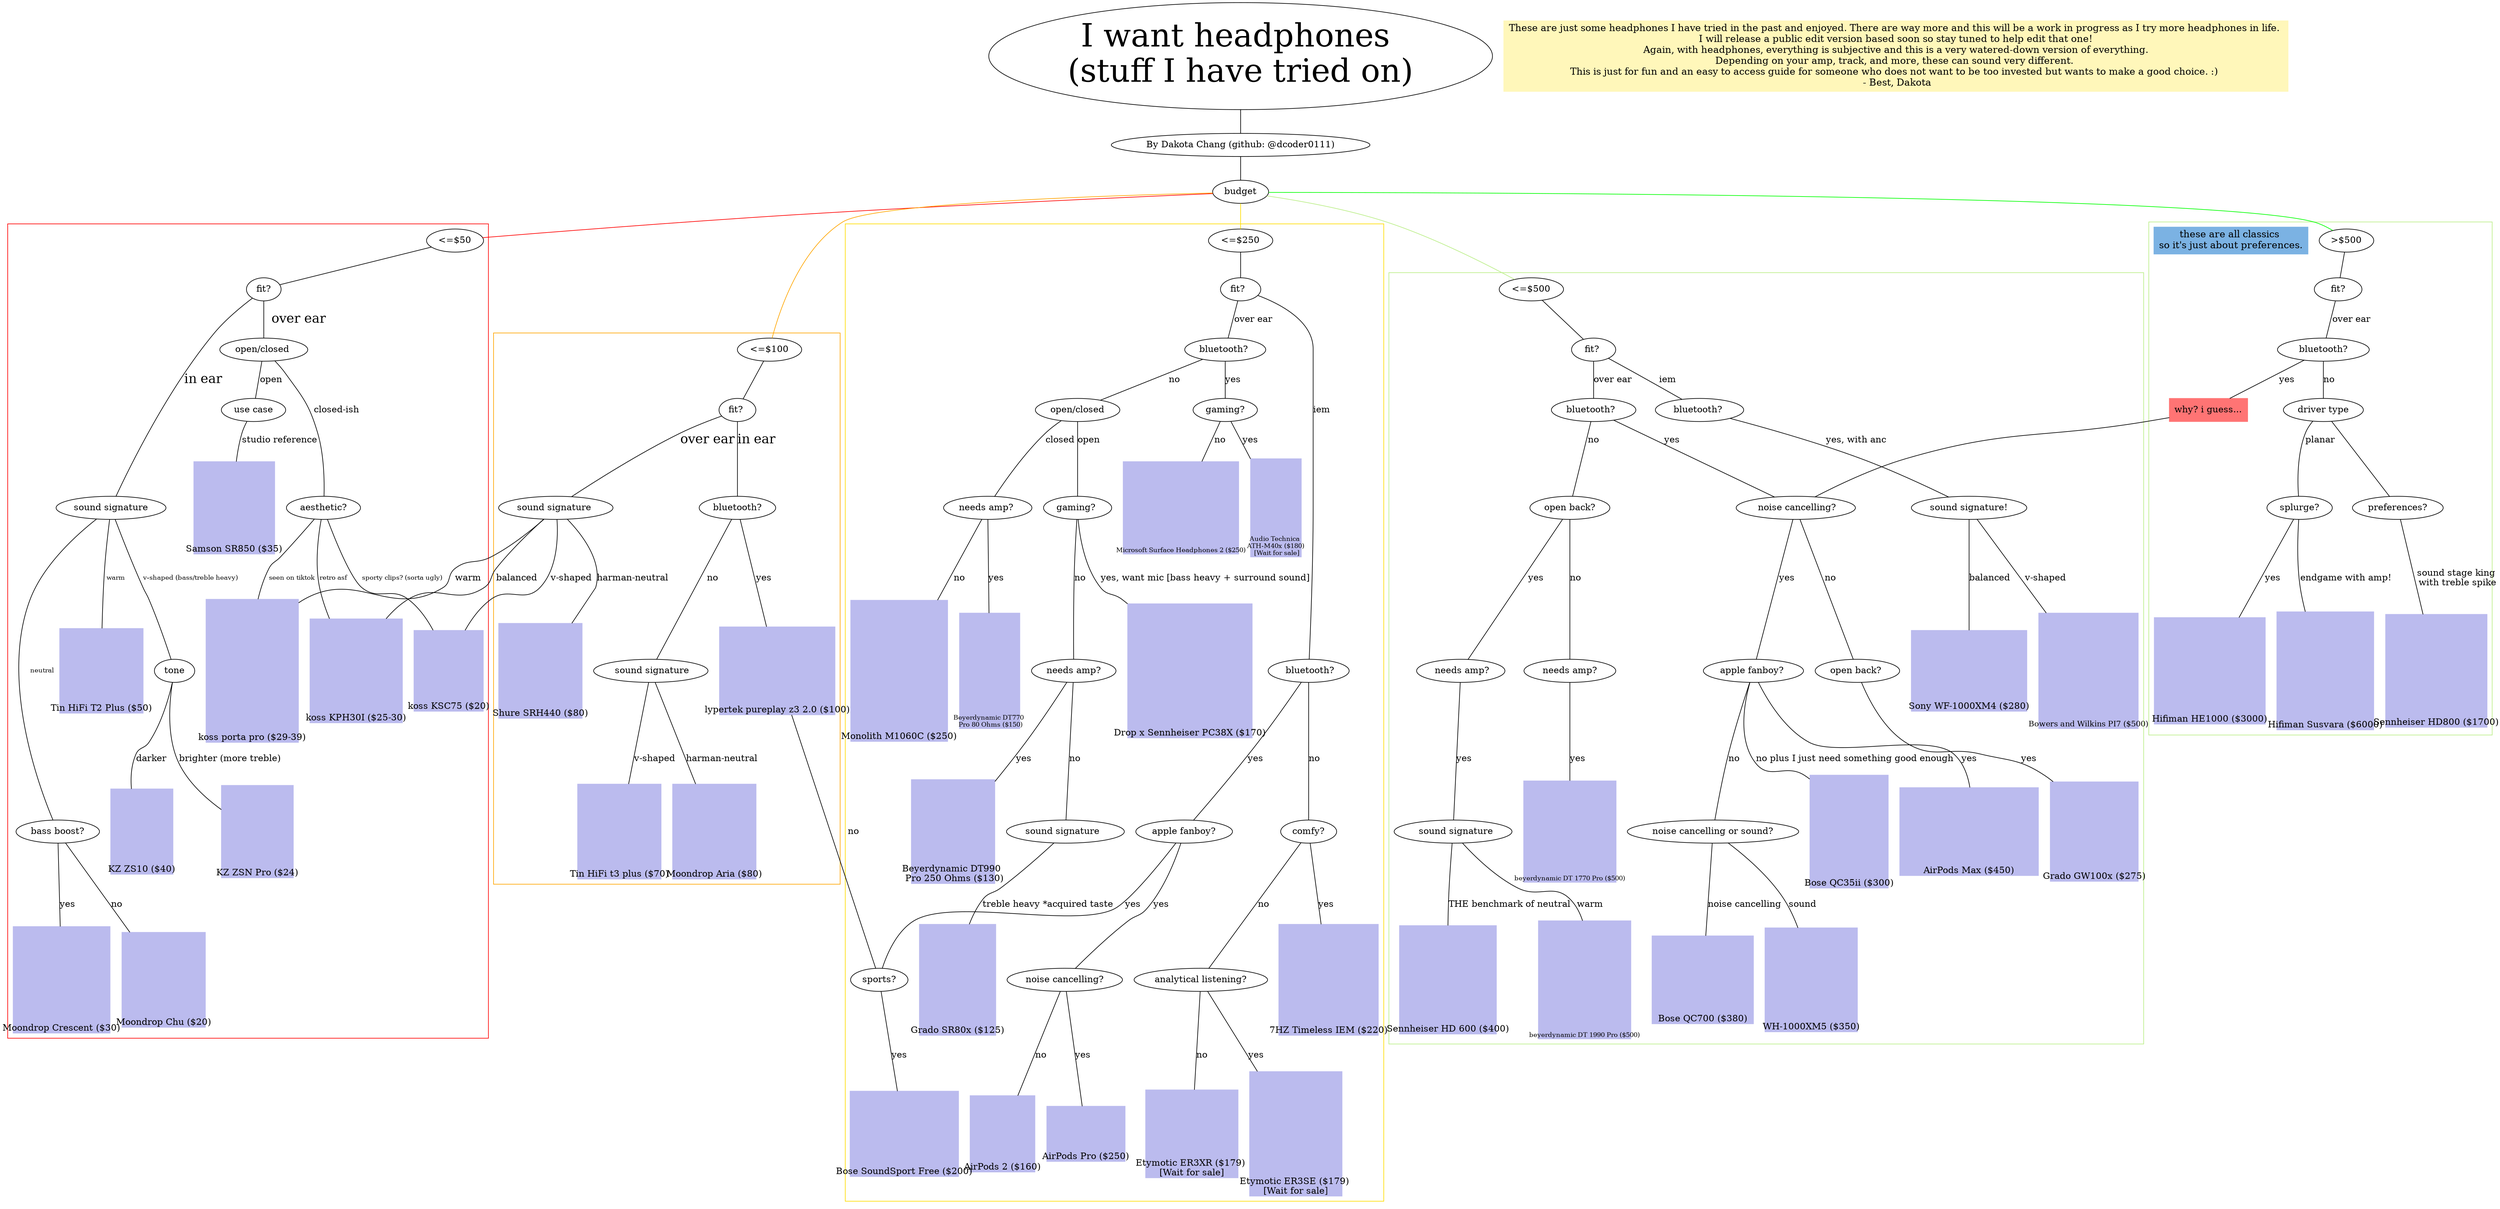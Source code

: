 digraph headphones {
    graph [fontname = "Sans", compound=true, labelloc="b"];
    node [shape=oval];
    edge [dir=none];
    
    bgcolor=white;
    "I want headphones \n(stuff I have tried on)" [fontsize="50pt"];
    "These are just some headphones I have tried in the past and enjoyed. There are way more and this will be a work in progress as I try more headphones in life. \n I will release a public edit version based soon so stay tuned to help edit that one! \n Again, with headphones, everything is subjective and this is a very watered-down version of everything. \nDepending on your amp, track, and more, these can sound very different. \nThis is just for fun and an easy to access guide for someone who does not want to be too invested but wants to make a good choice. :) \n - Best, Dakota" [fontsize="15", shape=rectangle, color="#fff7ba", style="filled"]

    "I want headphones \n(stuff I have tried on)"->"By Dakota Chang (github: @dcoder0111)"->"budget";
    "budget"->"<=$50" [color="red", penwidth=1.0, fontsize="20pt"];
    "budget"->"<=$100" [color="orange", penwidth=1.0, fontsize="20pt"];
    "budget"->"<=$250"[color="#ffdd00", penwidth=1.0, fontsize="20pt"];
    "budget"-> "<=$500" [color="#bbee88", penwidth=1.0, fontsize="20pt"];
    "budget"->">$500" [color="green", penwidth=1.0, fontsize="20pt"];
    
    // aesthetics of graph
    "<=$50" -> "<=$100" -> "<=$250" -> "<=$500" -> ">$500" [color="transparent"];
    subgraph headphones{
        node [color="#bbbbee", style=filled, shape=rectangle];
        // over ear
        "koss porta pro ($29-39)"[
            height="3.1",
            width="2",
            imagepos="tc",
            fixedsize=true,
            labelloc="b",
            image="img/koss_porta_pro.jpg"
        ]
        "koss KSC75 ($20)"[
            height="1.75",
            width="1.5",
            imagepos="tc",
            fixedsize=true,
            labelloc="b",
            image="img/koss_ksc75.jpg"
        ]
        "koss KPH30I ($25-30)"[
            height="2.25",
            width="2",
            imagepos="tc",
            fixedsize=true,
            labelloc="b",
            image="img/koss_kph30i.jpeg"
        ]
        "Samson SR850 ($35)"[
            height="2",
            width="1.75",
            imagepos="tc",
            fixedsize=true,
            labelloc="b",
            image="img/samson_sr850.jpg"
        ]
        // iem
        "KZ ZSN Pro ($24)"[
            height="2",
            width="1.55",
            imagepos="tc",
            fixedsize=true,
            labelloc="b",
            image="img/kz_zsnpro.jpg"
        ]
        "KZ ZS10 ($40)"[
            height="1.85",
            width="1.35",
            imagepos="tc",
            fixedsize=true,
            labelloc="b",
            image="img/kz_zs10.jpg"
        ]
        "Moondrop Crescent ($30)"[
            height="2.3",
            width="2.1",
            imagepos="tc",
            fixedsize=true,
            labelloc="b",
            image="img/moondrop_crescent.webp"
        ]
        "Moondrop Chu ($20)"[
            height="2.05",
            width="1.8",
            imagepos="tc",
            fixedsize=true,
            labelloc="b",
            image="img/moondrop_chu.jpeg"
        ]
        "Tin HiFi T2 Plus ($50)"[
            height="1.83",
            width="1.8",
            imagepos="tc",
            fixedsize=true,
            labelloc="b",
            image="img/tin_hifi_t2_plus.jpg"
        ]
        
        // over ear
        "Shure SRH440 ($80)" [
            height="2.05",
            width="1.8",
            imagepos="tc",
            fixedsize=true,
            labelloc="b",
            image="img/shure_srh440.jpeg"
        ] // harman

        // iem
        "Tin HiFi t3 plus ($70)"[
            height="2.05",
            width="1.8",
            imagepos="tc",
            fixedsize=true,
            labelloc="b",
            image="img/tin_hifi_t3_plus.jpeg"
        ] //v-shaped
        "Moondrop Aria ($80)"[
            height="2.05",
            width="1.8",
            imagepos="tc",
            fixedsize=true,
            labelloc="b",
            image="img/moondrop_aria.webp"
        ] //Harman-neutral
        "lypertek pureplay z3 2.0 ($100)"[
            height="1.9",
            width="2.5",
            imagepos="tc",
            fixedsize=true,
            labelloc="b",
            image="img/lyptertek_pureplay.jpg"
        ] //bluetooth neutral+bass boost
        
        // over ear
        "Grado SR80x ($125)"[
            height="2.4",
            width="1.65",
            imagepos="tc",
            fixedsize=true,
            labelloc="b",
            image="img/grado_sr80x.jpg"
        ] 
        "Beyerdynamic DT990 \n Pro 250 Ohms ($130)"[
            height="2.25",
            width="1.8",
            imagepos="tc",
            fixedsize=true,
            labelloc="b",
            image="img/beyerdynamic_dt990_pro_250.webp"
        ]  //open needs amp
        "Beyerdynamic DT770 \n Pro 80 Ohms ($150)"[
            height="2.5",
            width="1.3",
            imagepos="tc",
            fixedsize=true,
            labelloc="b",
            image="img/dt770_80ohms.jpg",
            fontsize="10",
            
        ]  //closed needs amp
        "Drop x Sennheiser PC38X ($170)"[
            height="2.9",
            width="2.7",
            imagepos="tc",
            fixedsize=true,
            labelloc="b",
            image="img/senn_pc38x.jpeg"
        ]  //bass heavy gaming
        "Audio Technica \n ATH-M40x ($180) \n [Wait for sale]"[
            height="2.12",
            width="1.1",
            imagepos="tc",
            fixedsize=true,
            labelloc="b",
            image="img/ath_m40x.jpeg",
            fontsize="10",
        ]  //bluetooth
        "Monolith M1060C ($250)"[
            height="3.05",
            width="2.1",
            imagepos="tc",
            fixedsize=true,
            labelloc="b",
            image="img/monolith_m1060C.jpg"
        ]  //planar, closed, wired
        "Microsoft Surface Headphones 2 ($250)"[
            height="2",
            width="2.5",
            imagepos="tc",
            fixedsize=true,
            labelloc="b",
            image="img/surface_headphones_2.webp",
            fontsize="10"
        ]  //bluetooth
        
        // iem
        "AirPods 2 ($160)"[
            height="1.65",
            width="1.4",
            imagepos="tc",
            fixedsize=true,
            labelloc="b",
            image="img/airpods2.jpeg",
        ] //bluetooth
        "Etymotic ER3SE ($179) \n[Wait for sale]"[
            height="2.7",
            width="2",
            imagepos="tc",
            fixedsize=true,
            labelloc="b",
            image="img/etymotic_er3se.jpg",
        ]
        "Etymotic ER3XR ($179) \n[Wait for sale]"[
            height="1.9",
            width="2",
            imagepos="tc",
            fixedsize=true,
            labelloc="b",
            image="img/etymotic_er3xr.jpg",
        ]
        "Bose SoundSport Free ($200)"[
            height="1.85",
            width="2.35",
            imagepos="tc",
            fixedsize=true,
            labelloc="b",
            image="img/bose_soundsport_free.png",
        ] //bluetooth
        "7HZ Timeless IEM ($220)"[
            height="2.4",
            width="2.15",
            imagepos="tc",
            fixedsize=true,
            labelloc="b",
            image="img/7hz_timeless.jpeg",
        ]
        "AirPods Pro ($250)"[
            height="1.2",
            width="1.7",
            imagepos="tc",
            fixedsize=true,
            labelloc="b",
            image="img/airpods_pro.jpeg",
        ] //bluetooth
        
        // over ear
        "Grado GW100x ($275)"[
            height="2.15",
            width="1.9",
            imagepos="tc",
            fixedsize=true,
            labelloc="b",
            image="img/grado_gw100x.jpeg",
        ] //bluetooth
        "Bose QC35ii ($300)"[
            height="2.45",
            width="1.7",
            imagepos="tc",
            fixedsize=true,
            labelloc="b",
            image="img/bose_qc35ii.webp",
        ] //bluetooth
        "Bose QC700 ($380)"[
            height="1.9",
            width="2.2",
            imagepos="tc",
            fixedsize=true,
            labelloc="b",
            image="img/bose_qc700.jpeg",
        ] //bluetooth
        "WH-1000XM5 ($350)"[
            height="2.25",
            width="2.",
            imagepos="tc",
            fixedsize=true,
            labelloc="b",
            image="img/Sony-WH-1000XM5.webp",
        ] //bluetooth
        "Sennheiser HD 600 ($400)"[
            height="2.35",
            width="2.1",
            imagepos="tc",
            fixedsize=true,
            labelloc="b",
            image="img/senn_hd_600.jpeg",
        ]
        "AirPods Max ($450)"[
            height="1.9",
            width="3",
            imagepos="tc",
            fixedsize=true,
            labelloc="b",
            image="img/airpods_max.jpeg",
        ] //bluetooth
        "beyerdynamic DT 1770 Pro ($500)"[
            height="2.2",
            width="2",
            imagepos="tc",
            fixedsize=true,
            labelloc="b",
            image="img/dt1770_pro.jpeg",
            fontsize="10"
        ] //(closed)
        "beyerdynamic DT 1990 Pro ($500)"[
            height="2.55",
            width="2",
            imagepos="tc",
            fixedsize=true,
            labelloc="b",
            image="img/dt1990_pro.webp",
            fontsize="10"
        ] //(open)
        // iem
        "Sony WF-1000XM4 ($280)"[
            height="1.75",
            width="2.5",
            imagepos="tc",
            fixedsize=true,
            labelloc="b",
            image="img/Sony-WF-1000XM4.jpeg",
        ] //bluetooth
        "Bowers and Wilkins PI7 ($500)"[
            height="2.5",
            width="2.15",
            imagepos="tc",
            fixedsize=true,
            labelloc="b",
            image="img/bowerwilkins_pi7.jpg",
            fontsize="12",
        ]//bluetooth

        // over ear
        "Sennheiser HD800 ($1700)"[
            height="2.45",
            width="2.2",
            imagepos="tc",
            fixedsize=true,
            labelloc="b",
            image="img/senn_hd_800.png",
        ] //soundstage king! bad treble spike
        "Hifiman HE1000 ($3000)"[
            height="2.3",
            width="2.4",
            imagepos="tc",
            fixedsize=true,
            labelloc="b",
            image="img/hifiman_he1000.jpg",
        ] //35 Ohm, open
        "Hifiman Susvara ($6000)"[
            height="2.55",
            width="2.1",
            imagepos="tc",
            fixedsize=true,
            labelloc="b",
            image="img/hifiman_susvara.jpg",
        ] //60ohms, open
    }
    
    subgraph cluster_price0{
        graph [color="red", penwidth=1.0, fontsize="20pt"];
        "<=$50"-> "fit?";
        // over ear
        "fit?" -> "open/closed " [label="  over ear", fontsize="20pt"];
        "open/closed " -> "aesthetic?" [label="closed-ish"];
        "aesthetic?" -> "koss porta pro ($29-39)" [label="seen on tiktok", fontsize="10pt"];
        "aesthetic?" -> "koss KSC75 ($20)" [label="sporty clips? (sorta ugly)", fontsize="10pt"];
        "aesthetic?" -> "koss KPH30I ($25-30)" [label="retro asf", fontsize="10pt"];
        "open/closed " -> "use case" [label="open"];
        "use case" -> "Samson SR850 ($35)" [label="studio reference"];
        
        // in ear
        "fit?" -> "sound signature" [label="in ear", fontsize="20pt"];
        "sound signature" -> "tone" [label="v-shaped (bass/treble heavy)", fontsize="10pt"];
        "tone"->"KZ ZSN Pro ($24)" [label="brighter (more treble)"];
        "tone"->"KZ ZS10 ($40)" [label="darker"];
        
        "sound signature" -> "bass boost?" [label="neutral", fontsize="10pt"];
        "bass boost?" -> "Moondrop Crescent ($30)" [label="yes"];
        "bass boost?" -> "Moondrop Chu ($20)" [label="no"];
        
        "sound signature" -> "Tin HiFi T2 Plus ($50)" [label=" warm", fontsize="10pt"];

        // graph aesthetics
        { rank = same; "KZ ZSN Pro ($24)"; "KZ ZS10 ($40)"}
        "Samson SR850 ($35)" -> "koss porta pro ($29-39)"  [ style = invis ];
        "koss porta pro ($29-39)" -> "KZ ZSN Pro ($24)" [ style = invis ]
        { rank = same; "koss porta pro ($29-39)";"koss KSC75 ($20)"; "koss KPH30I ($25-30)"}
        "KZ ZS10 ($40)" -> "Moondrop Chu ($20)" [ style = invis ]
        "Tin HiFi T2 Plus ($50)" -> "KZ ZS10 ($40)" [ style = invis ]
        { rank = same; "Moondrop Chu ($20)"; "Moondrop Crescent ($30)"}

    }

    subgraph cluster_price1{
        graph [color="orange", penwidth=1.0, fontsize="20pt"];
        "<=$100"-> "fit? ";
        // over ear
        "fit? " -> "sound signature " [label="over ear", fontsize="20pt"];
        "sound signature " -> "Shure SRH440 ($80)" [label="harman-neutral"];
        "sound signature " -> "koss porta pro ($29-39)" [label="warm"];
        "sound signature " -> "koss KSC75 ($20)" [label="v-shaped"];
        "sound signature " -> "koss KPH30I ($25-30)" [label="balanced"];
        
        // iem
        "fit? " -> "bluetooth?" [label="in ear", fontsize="20pt"];
        "bluetooth?" -> "lypertek pureplay z3 2.0 ($100)" [label="yes"];
        "bluetooth?" -> " sound signature" [label=" no"];
        " sound signature" -> "Tin HiFi t3 plus ($70)" [label="v-shaped"];
        " sound signature" -> "Moondrop Aria ($80)" [label="harman-neutral"];
    }
    
    subgraph cluster_price2{
        graph [color="#ffdd00", penwidth=1.0, fontsize="20pt"];
        "<=$250"-> "fit?  ";
        
        // over ear
        "fit?  " -> "bluetooth? " [label="over ear"];
        "bluetooth? " -> "gaming?" [label="yes"];
        "gaming?" -> "Audio Technica \n ATH-M40x ($180) \n [Wait for sale]" [label="yes"];
        "gaming?" -> "Microsoft Surface Headphones 2 ($250)" [label="no"];
        
        "bluetooth? " -> "open/closed" [label="no"];
        "open/closed" -> "gaming? " [label="open"];
        "gaming? " -> "Drop x Sennheiser PC38X ($170)" [label="yes, want mic [bass heavy + surround sound]"];
        
        "gaming? " -> "needs amp?" [label="no"];
        "needs amp?" -> "sound signature  " [label="no"];
        "sound signature  " -> "Grado SR80x ($125)" [label="treble heavy *acquired taste"]
        "needs amp?" -> "Beyerdynamic DT990 \n Pro 250 Ohms ($130)" [label="yes"]
        
        "open/closed" -> "needs amp? " [label="closed"];
        "needs amp? " -> "Monolith M1060C ($250)" [label="no"];
        "needs amp? " -> "Beyerdynamic DT770 \n Pro 80 Ohms ($150)" [label="yes"];
        
        //iem
        "fit?  " -> " bluetooth?" [label="iem"];
        " bluetooth?" -> "apple fanboy?" [label="yes"];
        "apple fanboy?" -> "sports?" [label="yes"];
        "sports?" -> "Bose SoundSport Free ($200)" [label="yes"];
        "sports?" -> "lypertek pureplay z3 2.0 ($100)" [label="no"];
        "apple fanboy?" -> "noise cancelling?" [label="yes"];
        "noise cancelling?" -> "AirPods Pro ($250)"[label="yes"];
        "noise cancelling?" -> "AirPods 2 ($160)"[label="no"];
        
        " bluetooth?" -> "comfy?" [label="no"];
        "comfy?" -> "7HZ Timeless IEM ($220)" [label="yes"];
        "comfy?" -> "analytical listening?" [label="no"];
        "analytical listening?" -> "Etymotic ER3SE ($179) \n[Wait for sale]" [label="yes"];
        "analytical listening?" -> "Etymotic ER3XR ($179) \n[Wait for sale]" [label="no"];

        // graph aesthetics
        { rank = same; "Bose SoundSport Free ($200)"; "AirPods Pro ($250)"; "AirPods 2 ($160)"; "Etymotic ER3SE ($179) \n[Wait for sale]"; "Etymotic ER3XR ($179) \n[Wait for sale]"}
        // "Beyerdynamic DT770 \n Pro 80 Ohms ($150)" -> "Bose SoundSport Free ($200)" [ style = invis ]
        "Grado SR80x ($125)" -> "AirPods 2 ($160)" [ style = invis ]
        
    }
    
    subgraph cluster_price3{
        graph [color="#bbee88", penwidth=1.0, fontsize="20pt"];
        "<=$500"-> " fit?  ";
        //over ear
        " fit?  " -> "bluetooth?  " [label="over ear"];
        "bluetooth?  " -> " noise cancelling?" [label="yes"];
        " noise cancelling?" -> "apple fanboy? " [label="yes"];
        "apple fanboy? " -> "AirPods Max ($450)" [label="yes"];
        "apple fanboy? " -> "noise cancelling or sound?" [label="no"];
        "noise cancelling or sound?" -> "Bose QC700 ($380)" [label="noise cancelling"];
        "noise cancelling or sound?" -> "WH-1000XM5 ($350)" [label="sound"];
        "apple fanboy? " -> "Bose QC35ii ($300)" [label="no plus I just need something good enough"];
        " noise cancelling?" -> "open back? " [label="no"];
        "open back? " -> "Grado GW100x ($275)" [label="yes"];
        
        "bluetooth?  " -> "open back?" [label="no"];
        "open back?" -> " needs amp?" [label="yes"];
        " needs amp?" -> "  sound signature" [label="yes"];
        "  sound signature" -> "Sennheiser HD 600 ($400)" [label="THE benchmark of neutral"];
        "  sound signature" -> "beyerdynamic DT 1990 Pro ($500)" [label="warm"];
        "open back?" -> " needs amp? " [label="no"];
        " needs amp? " ->"beyerdynamic DT 1770 Pro ($500)" [label="yes"]; //(closed)

        // iem
        " fit?  " -> " bluetooth?  " [label="iem"];
        " bluetooth?  " -> "sound signature!" [label="yes, with anc"];
        "sound signature!" -> "Bowers and Wilkins PI7 ($500)" [label="v-shaped"];
        "sound signature!" -> "Sony WF-1000XM4 ($280)" [label="balanced"];
    }
    
    subgraph cluster_price4{
        graph [color="#bbee88", penwidth=1.0, fontsize="20pt"];
        ">$500"-> "  fit?  ";
        "these are all classics \nso it's just about preferences." [fontsize="15", shape=rectangle, color="#7bb2e3", style="filled"]
        //over ear
        "  fit?  " -> "  bluetooth?  " [label="over ear"];
        "why? i guess..." [shape=rectangle, color="#ff7474", style=filled]
        "  bluetooth?  " -> "why? i guess..." [label="yes"]
        "why? i guess..." -> " noise cancelling?";
        "  bluetooth?  " -> "driver type" [label="no"];
        "driver type" -> "splurge?" [label="planar"];
        "splurge?" -> "Hifiman Susvara ($6000)" [label="endgame with amp!"];//60ohms, open
        "splurge?" -> "Hifiman HE1000 ($3000)" [label="yes"];//35 Ohm, open
        
        "driver type" -> "preferences?";
        "preferences?" -> "Sennheiser HD800 ($1700)" [label="sound stage king\n with treble spike"]
    }
}